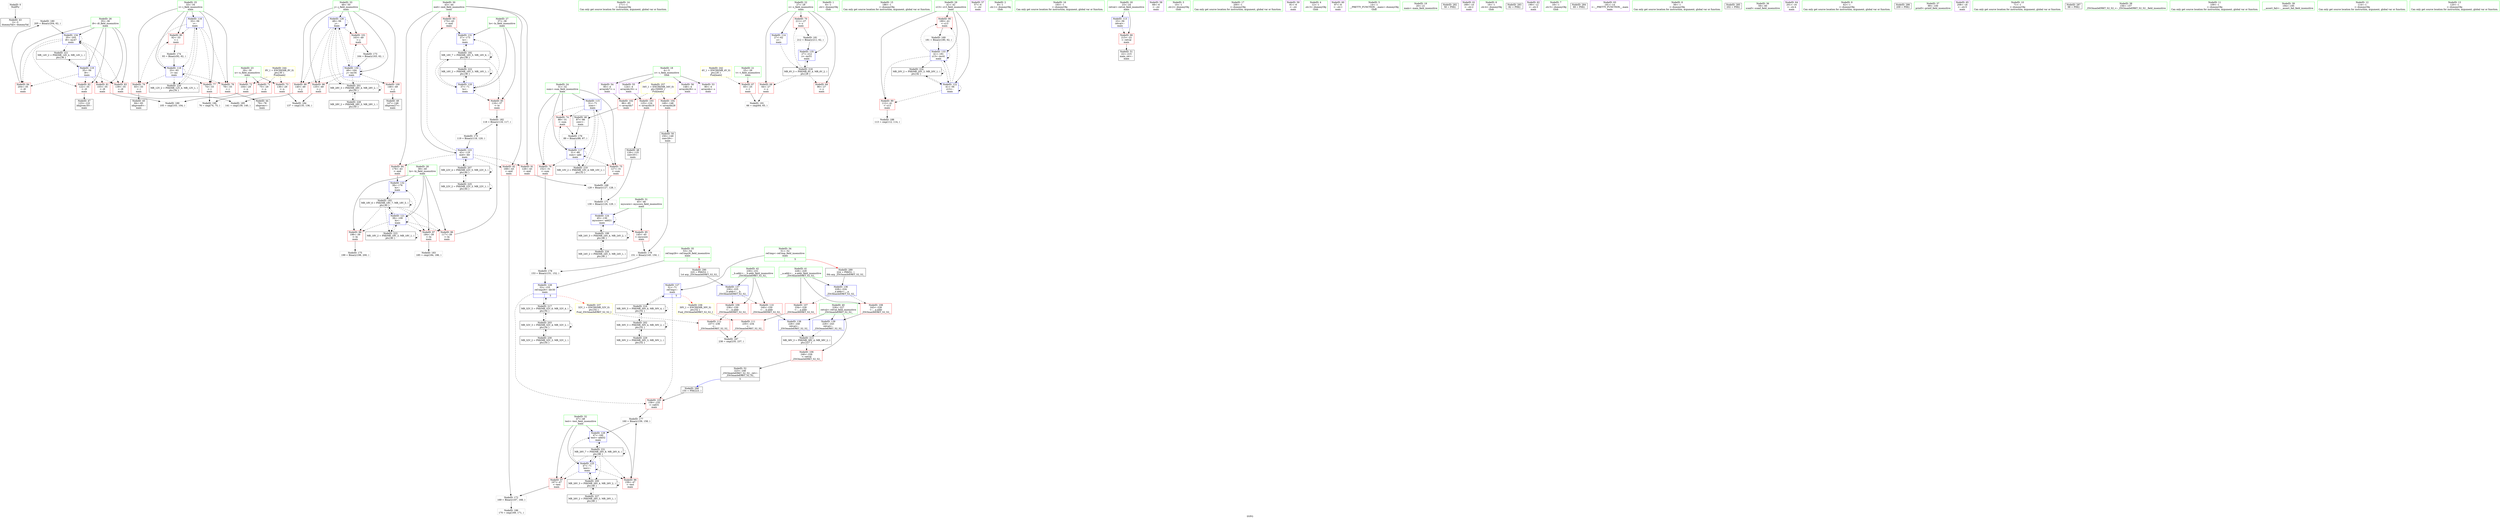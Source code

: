 digraph "SVFG" {
	label="SVFG";

	Node0x562bd6162570 [shape=record,color=grey,label="{NodeID: 0\nNullPtr}"];
	Node0x562bd6162570 -> Node0x562bd6184830[style=solid];
	Node0x562bd618e300 [shape=record,color=grey,label="{NodeID: 180\n205 = Binary(204, 62, )\n}"];
	Node0x562bd618e300 -> Node0x562bd618b290[style=solid];
	Node0x562bd6184d40 [shape=record,color=red,label="{NodeID: 97\n167\<--47\n\<--test\nmain\n}"];
	Node0x562bd6184d40 -> Node0x562bd618d700[style=solid];
	Node0x562bd6182f00 [shape=record,color=green,label="{NodeID: 14\n171\<--1\n\<--dummyObj\nCan only get source location for instruction, argument, global var or function.}"];
	Node0x562bd61858a0 [shape=record,color=red,label="{NodeID: 111\n235\<--234\n\<--\n_ZSt3maxIeERKT_S2_S2_\n}"];
	Node0x562bd61858a0 -> Node0x562bd618ed80[style=solid];
	Node0x562bd6183b40 [shape=record,color=green,label="{NodeID: 28\n39\<--40\nhi\<--hi_field_insensitive\nmain\n}"];
	Node0x562bd6183b40 -> Node0x562bd6187b70[style=solid];
	Node0x562bd6183b40 -> Node0x562bd6187c40[style=solid];
	Node0x562bd6183b40 -> Node0x562bd6187d10[style=solid];
	Node0x562bd6183b40 -> Node0x562bd618a800[style=solid];
	Node0x562bd6183b40 -> Node0x562bd618b0f0[style=solid];
	Node0x562bd618ab40 [shape=record,color=blue,label="{NodeID: 125\n47\<--71\ntest\<--\nmain\n}"];
	Node0x562bd618ab40 -> Node0x562bd6184c70[style=dashed];
	Node0x562bd618ab40 -> Node0x562bd6184d40[style=dashed];
	Node0x562bd618ab40 -> Node0x562bd618ab40[style=dashed];
	Node0x562bd618ab40 -> Node0x562bd618ae80[style=dashed];
	Node0x562bd618ab40 -> Node0x562bd6198fa0[style=dashed];
	Node0x562bd618ab40 -> Node0x562bd61a2ea0[style=dashed];
	Node0x562bd6184760 [shape=record,color=green,label="{NodeID: 42\n230\<--231\n__b.addr\<--__b.addr_field_insensitive\n_ZSt3maxIeERKT_S2_S2_\n}"];
	Node0x562bd6184760 -> Node0x562bd6185700[style=solid];
	Node0x562bd6184760 -> Node0x562bd61857d0[style=solid];
	Node0x562bd6184760 -> Node0x562bd618b500[style=solid];
	Node0x562bd61a01a0 [shape=record,color=black,label="{NodeID: 222\nMR_16V_2 = PHI(MR_16V_3, MR_16V_1, )\npts\{38 \}\n}"];
	Node0x562bd61a01a0 -> Node0x562bd618a730[style=dashed];
	Node0x562bd61a01a0 -> Node0x562bd61a01a0[style=dashed];
	Node0x562bd618b6a0 [shape=record,color=blue,label="{NodeID: 139\n226\<--243\nretval\<--\n_ZSt3maxIeERKT_S2_S2_\n}"];
	Node0x562bd618b6a0 -> Node0x562bd619d8b0[style=dashed];
	Node0x562bd6186310 [shape=record,color=purple,label="{NodeID: 56\n148\<--4\narrayidx28\<--s\nmain\n}"];
	Node0x562bd6186310 -> Node0x562bd61852f0[style=solid];
	Node0x562bd61a47a0 [shape=record,color=yellow,style=double,label="{NodeID: 236\n30V_1 = ENCHI(MR_30V_0)\npts\{52 \}\nFun[_ZSt3maxIeERKT_S2_S2_]}"];
	Node0x562bd61a47a0 -> Node0x562bd61858a0[style=dashed];
	Node0x562bd6186e70 [shape=record,color=red,label="{NodeID: 70\n211\<--27\n\<--z\nmain\n}"];
	Node0x562bd6186e70 -> Node0x562bd618e480[style=solid];
	Node0x562bd61879d0 [shape=record,color=red,label="{NodeID: 84\n204\<--35\n\<--i9\nmain\n}"];
	Node0x562bd61879d0 -> Node0x562bd618e300[style=solid];
	Node0x562bd617d7b0 [shape=record,color=green,label="{NodeID: 1\n6\<--1\n.str\<--dummyObj\nGlob }"];
	Node0x562bd618e480 [shape=record,color=grey,label="{NodeID: 181\n212 = Binary(211, 62, )\n}"];
	Node0x562bd618e480 -> Node0x562bd618b360[style=solid];
	Node0x562bd6184e10 [shape=record,color=red,label="{NodeID: 98\n135\<--49\n\<--j\nmain\n}"];
	Node0x562bd6184e10 -> Node0x562bd618e900[style=solid];
	Node0x562bd6182fc0 [shape=record,color=green,label="{NodeID: 15\n186\<--1\n\<--dummyObj\nCan only get source location for instruction, argument, global var or function.}"];
	Node0x562bd6185970 [shape=record,color=red,label="{NodeID: 112\n237\<--236\n\<--\n_ZSt3maxIeERKT_S2_S2_\n}"];
	Node0x562bd6185970 -> Node0x562bd618ed80[style=solid];
	Node0x562bd6183c10 [shape=record,color=green,label="{NodeID: 29\n41\<--42\nz13\<--z13_field_insensitive\nmain\n}"];
	Node0x562bd6183c10 -> Node0x562bd6187de0[style=solid];
	Node0x562bd6183c10 -> Node0x562bd6187eb0[style=solid];
	Node0x562bd6183c10 -> Node0x562bd618a8d0[style=solid];
	Node0x562bd6183c10 -> Node0x562bd618b1c0[style=solid];
	Node0x562bd618ac10 [shape=record,color=blue,label="{NodeID: 126\n49\<--56\nj\<--\nmain\n}"];
	Node0x562bd618ac10 -> Node0x562bd6184e10[style=dashed];
	Node0x562bd618ac10 -> Node0x562bd6184ee0[style=dashed];
	Node0x562bd618ac10 -> Node0x562bd6184fb0[style=dashed];
	Node0x562bd618ac10 -> Node0x562bd6185080[style=dashed];
	Node0x562bd618ac10 -> Node0x562bd618ac10[style=dashed];
	Node0x562bd618ac10 -> Node0x562bd618af50[style=dashed];
	Node0x562bd618ac10 -> Node0x562bd61994a0[style=dashed];
	Node0x562bd6184830 [shape=record,color=black,label="{NodeID: 43\n2\<--3\ndummyVal\<--dummyVal\n}"];
	Node0x562bd61a06a0 [shape=record,color=black,label="{NodeID: 223\nMR_18V_2 = PHI(MR_18V_3, MR_18V_1, )\npts\{40 \}\n}"];
	Node0x562bd61a06a0 -> Node0x562bd618a800[style=dashed];
	Node0x562bd61a06a0 -> Node0x562bd61a06a0[style=dashed];
	Node0x562bd61863e0 [shape=record,color=purple,label="{NodeID: 57\n57\<--6\n\<--.str\nmain\n}"];
	Node0x562bd61a52c0 [shape=record,color=yellow,style=double,label="{NodeID: 237\n32V_1 = ENCHI(MR_32V_0)\npts\{54 \}\nFun[_ZSt3maxIeERKT_S2_S2_]}"];
	Node0x562bd61a52c0 -> Node0x562bd6185970[style=dashed];
	Node0x562bd6186f40 [shape=record,color=red,label="{NodeID: 71\n75\<--29\n\<--n\nmain\n}"];
	Node0x562bd6186f40 -> Node0x562bd618f200[style=solid];
	Node0x562bd618d100 [shape=record,color=grey,label="{NodeID: 168\n129 = Binary(127, 128, )\n}"];
	Node0x562bd618d100 -> Node0x562bd618d580[style=solid];
	Node0x562bd6187aa0 [shape=record,color=red,label="{NodeID: 85\n116\<--37\n\<--lo\nmain\n}"];
	Node0x562bd6187aa0 -> Node0x562bd618e600[style=solid];
	Node0x562bd617ffa0 [shape=record,color=green,label="{NodeID: 2\n8\<--1\n.str.1\<--dummyObj\nGlob }"];
	Node0x562bd618e600 [shape=record,color=grey,label="{NodeID: 182\n118 = Binary(116, 117, )\n}"];
	Node0x562bd618e600 -> Node0x562bd618d400[style=solid];
	Node0x562bd6184ee0 [shape=record,color=red,label="{NodeID: 99\n140\<--49\n\<--j\nmain\n}"];
	Node0x562bd6184ee0 -> Node0x562bd618ea80[style=solid];
	Node0x562bd61830c0 [shape=record,color=green,label="{NodeID: 16\n193\<--1\n\<--dummyObj\nCan only get source location for instruction, argument, global var or function.}"];
	Node0x562bd6185a40 [shape=record,color=blue,label="{NodeID: 113\n23\<--56\nretval\<--\nmain\n}"];
	Node0x562bd6185a40 -> Node0x562bd6186b30[style=dashed];
	Node0x562bd6183ce0 [shape=record,color=green,label="{NodeID: 30\n43\<--44\nmid\<--mid_field_insensitive\nmain\n}"];
	Node0x562bd6183ce0 -> Node0x562bd6187f80[style=solid];
	Node0x562bd6183ce0 -> Node0x562bd6188050[style=solid];
	Node0x562bd6183ce0 -> Node0x562bd6188120[style=solid];
	Node0x562bd6183ce0 -> Node0x562bd61881f0[style=solid];
	Node0x562bd6183ce0 -> Node0x562bd618a9a0[style=solid];
	Node0x562bd618ace0 [shape=record,color=blue,label="{NodeID: 127\n51\<--71\nref.tmp\<--\nmain\n|{|<s2>5}}"];
	Node0x562bd618ace0 -> Node0x562bd61853c0[style=dashed];
	Node0x562bd618ace0 -> Node0x562bd619e3a0[style=dashed];
	Node0x562bd618ace0:s2 -> Node0x562bd61a47a0[style=dashed,color=red];
	Node0x562bd6184930 [shape=record,color=black,label="{NodeID: 44\n79\<--78\nidxprom\<--\nmain\n}"];
	Node0x562bd61a0ba0 [shape=record,color=black,label="{NodeID: 224\nMR_20V_2 = PHI(MR_20V_3, MR_20V_1, )\npts\{42 \}\n}"];
	Node0x562bd61a0ba0 -> Node0x562bd618a8d0[style=dashed];
	Node0x562bd61a0ba0 -> Node0x562bd61a0ba0[style=dashed];
	Node0x562bd61864b0 [shape=record,color=purple,label="{NodeID: 58\n68\<--6\n\<--.str\nmain\n}"];
	Node0x562bd6187010 [shape=record,color=red,label="{NodeID: 72\n104\<--29\n\<--n\nmain\n}"];
	Node0x562bd6187010 -> Node0x562bd618f080[style=solid];
	Node0x562bd618d280 [shape=record,color=grey,label="{NodeID: 169\n181 = Binary(180, 62, )\n}"];
	Node0x562bd618d280 -> Node0x562bd618b1c0[style=solid];
	Node0x562bd6187b70 [shape=record,color=red,label="{NodeID: 86\n117\<--39\n\<--hi\nmain\n}"];
	Node0x562bd6187b70 -> Node0x562bd618e600[style=solid];
	Node0x562bd6162e90 [shape=record,color=green,label="{NodeID: 3\n10\<--1\n.str.2\<--dummyObj\nGlob }"];
	Node0x562bd618e780 [shape=record,color=grey,label="{NodeID: 183\n185 = cmp(184, 186, )\n}"];
	Node0x562bd6184fb0 [shape=record,color=red,label="{NodeID: 100\n146\<--49\n\<--j\nmain\n}"];
	Node0x562bd6184fb0 -> Node0x562bd6185d60[style=solid];
	Node0x562bd61831c0 [shape=record,color=green,label="{NodeID: 17\n200\<--1\n\<--dummyObj\nCan only get source location for instruction, argument, global var or function.}"];
	Node0x562bd6185b10 [shape=record,color=blue,label="{NodeID: 114\n27\<--62\nz\<--\nmain\n}"];
	Node0x562bd6185b10 -> Node0x562bd619eda0[style=dashed];
	Node0x562bd6183db0 [shape=record,color=green,label="{NodeID: 31\n45\<--46\nmyscore\<--myscore_field_insensitive\nmain\n}"];
	Node0x562bd6183db0 -> Node0x562bd61882c0[style=solid];
	Node0x562bd6183db0 -> Node0x562bd618aa70[style=solid];
	Node0x562bd618adb0 [shape=record,color=blue,label="{NodeID: 128\n53\<--153\nref.tmp26\<--div30\nmain\n|{|<s2>5}}"];
	Node0x562bd618adb0 -> Node0x562bd61853c0[style=dashed];
	Node0x562bd618adb0 -> Node0x562bd619e8a0[style=dashed];
	Node0x562bd618adb0:s2 -> Node0x562bd61a52c0[style=dashed,color=red];
	Node0x562bd6184a00 [shape=record,color=black,label="{NodeID: 45\n84\<--83\nidxprom6\<--\nmain\n}"];
	Node0x562bd61a10a0 [shape=record,color=black,label="{NodeID: 225\nMR_22V_2 = PHI(MR_22V_3, MR_22V_1, )\npts\{44 \}\n}"];
	Node0x562bd61a10a0 -> Node0x562bd619b2a0[style=dashed];
	Node0x562bd61a10a0 -> Node0x562bd61a10a0[style=dashed];
	Node0x562bd6186580 [shape=record,color=purple,label="{NodeID: 59\n81\<--6\n\<--.str\nmain\n}"];
	Node0x562bd61870e0 [shape=record,color=red,label="{NodeID: 73\n136\<--29\n\<--n\nmain\n}"];
	Node0x562bd61870e0 -> Node0x562bd618e900[style=solid];
	Node0x562bd618d400 [shape=record,color=grey,label="{NodeID: 170\n119 = Binary(118, 120, )\n}"];
	Node0x562bd618d400 -> Node0x562bd618a9a0[style=solid];
	Node0x562bd6187c40 [shape=record,color=red,label="{NodeID: 87\n184\<--39\n\<--hi\nmain\n}"];
	Node0x562bd6187c40 -> Node0x562bd618e780[style=solid];
	Node0x562bd6161310 [shape=record,color=green,label="{NodeID: 4\n12\<--1\n.str.3\<--dummyObj\nGlob }"];
	Node0x562bd618e900 [shape=record,color=grey,label="{NodeID: 184\n137 = cmp(135, 136, )\n}"];
	Node0x562bd6185080 [shape=record,color=red,label="{NodeID: 101\n163\<--49\n\<--j\nmain\n}"];
	Node0x562bd6185080 -> Node0x562bd618d880[style=solid];
	Node0x562bd61832c0 [shape=record,color=green,label="{NodeID: 18\n4\<--5\ns\<--s_field_insensitive\nGlob }"];
	Node0x562bd61832c0 -> Node0x562bd61860a0[style=solid];
	Node0x562bd61832c0 -> Node0x562bd6186170[style=solid];
	Node0x562bd61832c0 -> Node0x562bd6186240[style=solid];
	Node0x562bd61832c0 -> Node0x562bd6186310[style=solid];
	Node0x562bd6185be0 [shape=record,color=blue,label="{NodeID: 115\n31\<--71\nsum\<--\nmain\n}"];
	Node0x562bd6185be0 -> Node0x562bd61871b0[style=dashed];
	Node0x562bd6185be0 -> Node0x562bd6187280[style=dashed];
	Node0x562bd6185be0 -> Node0x562bd6187350[style=dashed];
	Node0x562bd6185be0 -> Node0x562bd618a4c0[style=dashed];
	Node0x562bd6185be0 -> Node0x562bd619f2a0[style=dashed];
	Node0x562bd6183e80 [shape=record,color=green,label="{NodeID: 32\n47\<--48\ntest\<--test_field_insensitive\nmain\n}"];
	Node0x562bd6183e80 -> Node0x562bd6184c70[style=solid];
	Node0x562bd6183e80 -> Node0x562bd6184d40[style=solid];
	Node0x562bd6183e80 -> Node0x562bd618ab40[style=solid];
	Node0x562bd6183e80 -> Node0x562bd618ae80[style=solid];
	Node0x562bd618ae80 [shape=record,color=blue,label="{NodeID: 129\n47\<--160\ntest\<--add32\nmain\n}"];
	Node0x562bd618ae80 -> Node0x562bd61a2ea0[style=dashed];
	Node0x562bd6184ad0 [shape=record,color=black,label="{NodeID: 46\n87\<--86\nconv\<--\nmain\n}"];
	Node0x562bd6184ad0 -> Node0x562bd618dd00[style=solid];
	Node0x562bd61a15a0 [shape=record,color=black,label="{NodeID: 226\nMR_24V_2 = PHI(MR_24V_3, MR_24V_1, )\npts\{46 \}\n}"];
	Node0x562bd61a15a0 -> Node0x562bd6198aa0[style=dashed];
	Node0x562bd6186650 [shape=record,color=purple,label="{NodeID: 60\n97\<--8\n\<--.str.1\nmain\n}"];
	Node0x562bd61871b0 [shape=record,color=red,label="{NodeID: 74\n88\<--31\n\<--sum\nmain\n}"];
	Node0x562bd61871b0 -> Node0x562bd618dd00[style=solid];
	Node0x562bd618d580 [shape=record,color=grey,label="{NodeID: 171\n130 = Binary(126, 129, )\n}"];
	Node0x562bd618d580 -> Node0x562bd618aa70[style=solid];
	Node0x562bd6187d10 [shape=record,color=red,label="{NodeID: 88\n198\<--39\n\<--hi\nmain\n}"];
	Node0x562bd6187d10 -> Node0x562bd618db80[style=solid];
	Node0x562bd6161460 [shape=record,color=green,label="{NodeID: 5\n14\<--1\n__PRETTY_FUNCTION__.main\<--dummyObj\nGlob }"];
	Node0x562bd618ea80 [shape=record,color=grey,label="{NodeID: 185\n141 = cmp(139, 140, )\n}"];
	Node0x562bd6185150 [shape=record,color=red,label="{NodeID: 102\n86\<--85\n\<--arrayidx7\nmain\n}"];
	Node0x562bd6185150 -> Node0x562bd6184ad0[style=solid];
	Node0x562bd61833c0 [shape=record,color=green,label="{NodeID: 19\n20\<--21\nmain\<--main_field_insensitive\n}"];
	Node0x562bd61b64b0 [shape=record,color=black,label="{NodeID: 282\n58 = PHI()\n}"];
	Node0x562bd6198aa0 [shape=record,color=black,label="{NodeID: 199\nMR_24V_3 = PHI(MR_24V_4, MR_24V_2, )\npts\{46 \}\n}"];
	Node0x562bd6198aa0 -> Node0x562bd618aa70[style=dashed];
	Node0x562bd6198aa0 -> Node0x562bd6198aa0[style=dashed];
	Node0x562bd6198aa0 -> Node0x562bd61a15a0[style=dashed];
	Node0x562bd618a3f0 [shape=record,color=blue,label="{NodeID: 116\n33\<--56\ni\<--\nmain\n}"];
	Node0x562bd618a3f0 -> Node0x562bd6187420[style=dashed];
	Node0x562bd618a3f0 -> Node0x562bd61874f0[style=dashed];
	Node0x562bd618a3f0 -> Node0x562bd61875c0[style=dashed];
	Node0x562bd618a3f0 -> Node0x562bd6187690[style=dashed];
	Node0x562bd618a3f0 -> Node0x562bd618a590[style=dashed];
	Node0x562bd618a3f0 -> Node0x562bd619f7a0[style=dashed];
	Node0x562bd6183f50 [shape=record,color=green,label="{NodeID: 33\n49\<--50\nj\<--j_field_insensitive\nmain\n}"];
	Node0x562bd6183f50 -> Node0x562bd6184e10[style=solid];
	Node0x562bd6183f50 -> Node0x562bd6184ee0[style=solid];
	Node0x562bd6183f50 -> Node0x562bd6184fb0[style=solid];
	Node0x562bd6183f50 -> Node0x562bd6185080[style=solid];
	Node0x562bd6183f50 -> Node0x562bd618ac10[style=solid];
	Node0x562bd6183f50 -> Node0x562bd618af50[style=solid];
	Node0x562bd619d8b0 [shape=record,color=black,label="{NodeID: 213\nMR_38V_3 = PHI(MR_38V_4, MR_38V_2, )\npts\{227 \}\n}"];
	Node0x562bd619d8b0 -> Node0x562bd6185490[style=dashed];
	Node0x562bd618af50 [shape=record,color=blue,label="{NodeID: 130\n49\<--164\nj\<--inc34\nmain\n}"];
	Node0x562bd618af50 -> Node0x562bd6184e10[style=dashed];
	Node0x562bd618af50 -> Node0x562bd6184ee0[style=dashed];
	Node0x562bd618af50 -> Node0x562bd6184fb0[style=dashed];
	Node0x562bd618af50 -> Node0x562bd6185080[style=dashed];
	Node0x562bd618af50 -> Node0x562bd618ac10[style=dashed];
	Node0x562bd618af50 -> Node0x562bd618af50[style=dashed];
	Node0x562bd618af50 -> Node0x562bd61994a0[style=dashed];
	Node0x562bd6184ba0 [shape=record,color=black,label="{NodeID: 47\n123\<--122\nidxprom18\<--\nmain\n}"];
	Node0x562bd61a1aa0 [shape=record,color=black,label="{NodeID: 227\nMR_26V_2 = PHI(MR_26V_3, MR_26V_1, )\npts\{48 \}\n}"];
	Node0x562bd61a1aa0 -> Node0x562bd6198fa0[style=dashed];
	Node0x562bd6186720 [shape=record,color=purple,label="{NodeID: 61\n189\<--10\n\<--.str.2\nmain\n}"];
	Node0x562bd6187280 [shape=record,color=red,label="{NodeID: 75\n127\<--31\n\<--sum\nmain\n}"];
	Node0x562bd6187280 -> Node0x562bd618d100[style=solid];
	Node0x562bd618d700 [shape=record,color=grey,label="{NodeID: 172\n169 = Binary(167, 168, )\n}"];
	Node0x562bd618d700 -> Node0x562bd618ec00[style=solid];
	Node0x562bd6187de0 [shape=record,color=red,label="{NodeID: 89\n112\<--41\n\<--z13\nmain\n}"];
	Node0x562bd6187de0 -> Node0x562bd618ef00[style=solid];
	Node0x562bd61614f0 [shape=record,color=green,label="{NodeID: 6\n16\<--1\n.str.4\<--dummyObj\nGlob }"];
	Node0x562bd618ec00 [shape=record,color=grey,label="{NodeID: 186\n170 = cmp(169, 171, )\n}"];
	Node0x562bd6185220 [shape=record,color=red,label="{NodeID: 103\n125\<--124\n\<--arrayidx19\nmain\n}"];
	Node0x562bd6185220 -> Node0x562bd6185c90[style=solid];
	Node0x562bd61834c0 [shape=record,color=green,label="{NodeID: 20\n23\<--24\nretval\<--retval_field_insensitive\nmain\n}"];
	Node0x562bd61834c0 -> Node0x562bd6186b30[style=solid];
	Node0x562bd61834c0 -> Node0x562bd6185a40[style=solid];
	Node0x562bd61b65b0 [shape=record,color=black,label="{NodeID: 283\n82 = PHI()\n}"];
	Node0x562bd6198fa0 [shape=record,color=black,label="{NodeID: 200\nMR_26V_3 = PHI(MR_26V_4, MR_26V_2, )\npts\{48 \}\n}"];
	Node0x562bd6198fa0 -> Node0x562bd618ab40[style=dashed];
	Node0x562bd6198fa0 -> Node0x562bd6198fa0[style=dashed];
	Node0x562bd6198fa0 -> Node0x562bd61a1aa0[style=dashed];
	Node0x562bd618a4c0 [shape=record,color=blue,label="{NodeID: 117\n31\<--89\nsum\<--add\nmain\n}"];
	Node0x562bd618a4c0 -> Node0x562bd61871b0[style=dashed];
	Node0x562bd618a4c0 -> Node0x562bd6187280[style=dashed];
	Node0x562bd618a4c0 -> Node0x562bd6187350[style=dashed];
	Node0x562bd618a4c0 -> Node0x562bd618a4c0[style=dashed];
	Node0x562bd618a4c0 -> Node0x562bd619f2a0[style=dashed];
	Node0x562bd6184020 [shape=record,color=green,label="{NodeID: 34\n51\<--52\nref.tmp\<--ref.tmp_field_insensitive\nmain\n|{|<s1>5}}"];
	Node0x562bd6184020 -> Node0x562bd618ace0[style=solid];
	Node0x562bd6184020:s1 -> Node0x562bd61b6ca0[style=solid,color=red];
	Node0x562bd618b020 [shape=record,color=blue,label="{NodeID: 131\n37\<--173\nlo\<--\nmain\n}"];
	Node0x562bd618b020 -> Node0x562bd61967a0[style=dashed];
	Node0x562bd6185c90 [shape=record,color=black,label="{NodeID: 48\n126\<--125\nconv20\<--\nmain\n}"];
	Node0x562bd6185c90 -> Node0x562bd618d580[style=solid];
	Node0x562bd61a1fa0 [shape=record,color=black,label="{NodeID: 228\nMR_28V_2 = PHI(MR_28V_3, MR_28V_1, )\npts\{50 \}\n}"];
	Node0x562bd61a1fa0 -> Node0x562bd61994a0[style=dashed];
	Node0x562bd61867f0 [shape=record,color=purple,label="{NodeID: 62\n190\<--12\n\<--.str.3\nmain\n}"];
	Node0x562bd61a5750 [shape=record,color=yellow,style=double,label="{NodeID: 242\n4V_1 = ENCHI(MR_4V_0)\npts\{26 \}\nFun[main]}"];
	Node0x562bd61a5750 -> Node0x562bd6186c00[style=dashed];
	Node0x562bd6187350 [shape=record,color=red,label="{NodeID: 76\n152\<--31\n\<--sum\nmain\n}"];
	Node0x562bd6187350 -> Node0x562bd618e000[style=solid];
	Node0x562bd618d880 [shape=record,color=grey,label="{NodeID: 173\n164 = Binary(163, 62, )\n}"];
	Node0x562bd618d880 -> Node0x562bd618af50[style=solid];
	Node0x562bd6187eb0 [shape=record,color=red,label="{NodeID: 90\n180\<--41\n\<--z13\nmain\n}"];
	Node0x562bd6187eb0 -> Node0x562bd618d280[style=solid];
	Node0x562bd6182b10 [shape=record,color=green,label="{NodeID: 7\n18\<--1\n.str.5\<--dummyObj\nGlob }"];
	Node0x562bd618ed80 [shape=record,color=grey,label="{NodeID: 187\n238 = cmp(235, 237, )\n}"];
	Node0x562bd61852f0 [shape=record,color=red,label="{NodeID: 104\n149\<--148\n\<--arrayidx28\nmain\n}"];
	Node0x562bd61852f0 -> Node0x562bd6185e30[style=solid];
	Node0x562bd6183590 [shape=record,color=green,label="{NodeID: 21\n25\<--26\nt\<--t_field_insensitive\nmain\n}"];
	Node0x562bd6183590 -> Node0x562bd6186c00[style=solid];
	Node0x562bd61b66b0 [shape=record,color=black,label="{NodeID: 284\n69 = PHI()\n}"];
	Node0x562bd61994a0 [shape=record,color=black,label="{NodeID: 201\nMR_28V_3 = PHI(MR_28V_4, MR_28V_2, )\npts\{50 \}\n}"];
	Node0x562bd61994a0 -> Node0x562bd618ac10[style=dashed];
	Node0x562bd61994a0 -> Node0x562bd61994a0[style=dashed];
	Node0x562bd61994a0 -> Node0x562bd61a1fa0[style=dashed];
	Node0x562bd618a590 [shape=record,color=blue,label="{NodeID: 118\n33\<--93\ni\<--inc\nmain\n}"];
	Node0x562bd618a590 -> Node0x562bd6187420[style=dashed];
	Node0x562bd618a590 -> Node0x562bd61874f0[style=dashed];
	Node0x562bd618a590 -> Node0x562bd61875c0[style=dashed];
	Node0x562bd618a590 -> Node0x562bd6187690[style=dashed];
	Node0x562bd618a590 -> Node0x562bd618a590[style=dashed];
	Node0x562bd618a590 -> Node0x562bd619f7a0[style=dashed];
	Node0x562bd61840f0 [shape=record,color=green,label="{NodeID: 35\n53\<--54\nref.tmp26\<--ref.tmp26_field_insensitive\nmain\n|{|<s1>5}}"];
	Node0x562bd61840f0 -> Node0x562bd618adb0[style=solid];
	Node0x562bd61840f0:s1 -> Node0x562bd61b6da0[style=solid,color=red];
	Node0x562bd618b0f0 [shape=record,color=blue,label="{NodeID: 132\n39\<--176\nhi\<--\nmain\n}"];
	Node0x562bd618b0f0 -> Node0x562bd6196ca0[style=dashed];
	Node0x562bd6185d60 [shape=record,color=black,label="{NodeID: 49\n147\<--146\nidxprom27\<--\nmain\n}"];
	Node0x562bd61a24a0 [shape=record,color=black,label="{NodeID: 229\nMR_30V_2 = PHI(MR_30V_3, MR_30V_1, )\npts\{52 \}\n}"];
	Node0x562bd61a24a0 -> Node0x562bd61999a0[style=dashed];
	Node0x562bd61868c0 [shape=record,color=purple,label="{NodeID: 63\n191\<--14\n\<--__PRETTY_FUNCTION__.main\nmain\n}"];
	Node0x562bd6187420 [shape=record,color=red,label="{NodeID: 77\n74\<--33\n\<--i\nmain\n}"];
	Node0x562bd6187420 -> Node0x562bd618f200[style=solid];
	Node0x562bd61a64a0 [shape=record,color=yellow,style=double,label="{NodeID: 257\n34V_1 = ENCHI(MR_34V_0)\npts\{50000 \}\nFun[main]}"];
	Node0x562bd61a64a0 -> Node0x562bd6185150[style=dashed];
	Node0x562bd61a64a0 -> Node0x562bd6185220[style=dashed];
	Node0x562bd61a64a0 -> Node0x562bd61852f0[style=dashed];
	Node0x562bd618da00 [shape=record,color=grey,label="{NodeID: 174\n93 = Binary(92, 62, )\n}"];
	Node0x562bd618da00 -> Node0x562bd618a590[style=solid];
	Node0x562bd6187f80 [shape=record,color=red,label="{NodeID: 91\n128\<--43\n\<--mid\nmain\n}"];
	Node0x562bd6187f80 -> Node0x562bd618d100[style=solid];
	Node0x562bd6182ba0 [shape=record,color=green,label="{NodeID: 8\n56\<--1\n\<--dummyObj\nCan only get source location for instruction, argument, global var or function.}"];
	Node0x562bd618ef00 [shape=record,color=grey,label="{NodeID: 188\n113 = cmp(112, 114, )\n}"];
	Node0x562bd61853c0 [shape=record,color=red,label="{NodeID: 105\n158\<--155\n\<--call31\nmain\n}"];
	Node0x562bd61853c0 -> Node0x562bd618de80[style=solid];
	Node0x562bd6183660 [shape=record,color=green,label="{NodeID: 22\n27\<--28\nz\<--z_field_insensitive\nmain\n}"];
	Node0x562bd6183660 -> Node0x562bd6186cd0[style=solid];
	Node0x562bd6183660 -> Node0x562bd6186da0[style=solid];
	Node0x562bd6183660 -> Node0x562bd6186e70[style=solid];
	Node0x562bd6183660 -> Node0x562bd6185b10[style=solid];
	Node0x562bd6183660 -> Node0x562bd618b360[style=solid];
	Node0x562bd61b67b0 [shape=record,color=black,label="{NodeID: 285\n202 = PHI()\n}"];
	Node0x562bd61999a0 [shape=record,color=black,label="{NodeID: 202\nMR_30V_3 = PHI(MR_30V_4, MR_30V_2, )\npts\{52 \}\n}"];
	Node0x562bd61999a0 -> Node0x562bd61999a0[style=dashed];
	Node0x562bd61999a0 -> Node0x562bd619e3a0[style=dashed];
	Node0x562bd61999a0 -> Node0x562bd61a24a0[style=dashed];
	Node0x562bd618a660 [shape=record,color=blue,label="{NodeID: 119\n35\<--56\ni9\<--\nmain\n}"];
	Node0x562bd618a660 -> Node0x562bd6187760[style=dashed];
	Node0x562bd618a660 -> Node0x562bd6187830[style=dashed];
	Node0x562bd618a660 -> Node0x562bd6187900[style=dashed];
	Node0x562bd618a660 -> Node0x562bd61879d0[style=dashed];
	Node0x562bd618a660 -> Node0x562bd618b290[style=dashed];
	Node0x562bd618a660 -> Node0x562bd619fca0[style=dashed];
	Node0x562bd61841c0 [shape=record,color=green,label="{NodeID: 36\n59\<--60\nscanf\<--scanf_field_insensitive\n}"];
	Node0x562bd619e3a0 [shape=record,color=black,label="{NodeID: 216\nMR_30V_5 = PHI(MR_30V_6, MR_30V_4, )\npts\{52 \}\n}"];
	Node0x562bd619e3a0 -> Node0x562bd618ace0[style=dashed];
	Node0x562bd619e3a0 -> Node0x562bd61999a0[style=dashed];
	Node0x562bd619e3a0 -> Node0x562bd619e3a0[style=dashed];
	Node0x562bd618b1c0 [shape=record,color=blue,label="{NodeID: 133\n41\<--181\nz13\<--inc41\nmain\n}"];
	Node0x562bd618b1c0 -> Node0x562bd6187de0[style=dashed];
	Node0x562bd618b1c0 -> Node0x562bd6187eb0[style=dashed];
	Node0x562bd618b1c0 -> Node0x562bd618a8d0[style=dashed];
	Node0x562bd618b1c0 -> Node0x562bd618b1c0[style=dashed];
	Node0x562bd618b1c0 -> Node0x562bd61a0ba0[style=dashed];
	Node0x562bd6185e30 [shape=record,color=black,label="{NodeID: 50\n150\<--149\nconv29\<--\nmain\n}"];
	Node0x562bd6185e30 -> Node0x562bd618e180[style=solid];
	Node0x562bd61a29a0 [shape=record,color=black,label="{NodeID: 230\nMR_32V_2 = PHI(MR_32V_3, MR_32V_1, )\npts\{54 \}\n}"];
	Node0x562bd61a29a0 -> Node0x562bd6199ea0[style=dashed];
	Node0x562bd6186990 [shape=record,color=purple,label="{NodeID: 64\n201\<--16\n\<--.str.4\nmain\n}"];
	Node0x562bd61a5910 [shape=record,color=yellow,style=double,label="{NodeID: 244\n8V_1 = ENCHI(MR_8V_0)\npts\{30 \}\nFun[main]}"];
	Node0x562bd61a5910 -> Node0x562bd6186f40[style=dashed];
	Node0x562bd61a5910 -> Node0x562bd6187010[style=dashed];
	Node0x562bd61a5910 -> Node0x562bd61870e0[style=dashed];
	Node0x562bd61874f0 [shape=record,color=red,label="{NodeID: 78\n78\<--33\n\<--i\nmain\n}"];
	Node0x562bd61874f0 -> Node0x562bd6184930[style=solid];
	Node0x562bd618db80 [shape=record,color=grey,label="{NodeID: 175\n199 = Binary(198, 200, )\n}"];
	Node0x562bd6188050 [shape=record,color=red,label="{NodeID: 92\n168\<--43\n\<--mid\nmain\n}"];
	Node0x562bd6188050 -> Node0x562bd618d700[style=solid];
	Node0x562bd6182c30 [shape=record,color=green,label="{NodeID: 9\n62\<--1\n\<--dummyObj\nCan only get source location for instruction, argument, global var or function.}"];
	Node0x562bd618f080 [shape=record,color=grey,label="{NodeID: 189\n105 = cmp(103, 104, )\n}"];
	Node0x562bd6185490 [shape=record,color=red,label="{NodeID: 106\n246\<--226\n\<--retval\n_ZSt3maxIeERKT_S2_S2_\n}"];
	Node0x562bd6185490 -> Node0x562bd6185fd0[style=solid];
	Node0x562bd6183730 [shape=record,color=green,label="{NodeID: 23\n29\<--30\nn\<--n_field_insensitive\nmain\n}"];
	Node0x562bd6183730 -> Node0x562bd6186f40[style=solid];
	Node0x562bd6183730 -> Node0x562bd6187010[style=solid];
	Node0x562bd6183730 -> Node0x562bd61870e0[style=solid];
	Node0x562bd61b68b0 [shape=record,color=black,label="{NodeID: 286\n209 = PHI()\n}"];
	Node0x562bd6199ea0 [shape=record,color=black,label="{NodeID: 203\nMR_32V_3 = PHI(MR_32V_4, MR_32V_2, )\npts\{54 \}\n}"];
	Node0x562bd6199ea0 -> Node0x562bd6199ea0[style=dashed];
	Node0x562bd6199ea0 -> Node0x562bd619e8a0[style=dashed];
	Node0x562bd6199ea0 -> Node0x562bd61a29a0[style=dashed];
	Node0x562bd618a730 [shape=record,color=blue,label="{NodeID: 120\n37\<--71\nlo\<--\nmain\n}"];
	Node0x562bd618a730 -> Node0x562bd6187aa0[style=dashed];
	Node0x562bd618a730 -> Node0x562bd618a730[style=dashed];
	Node0x562bd618a730 -> Node0x562bd618b020[style=dashed];
	Node0x562bd618a730 -> Node0x562bd61967a0[style=dashed];
	Node0x562bd618a730 -> Node0x562bd61a01a0[style=dashed];
	Node0x562bd61842c0 [shape=record,color=green,label="{NodeID: 37\n99\<--100\nprintf\<--printf_field_insensitive\n}"];
	Node0x562bd619e8a0 [shape=record,color=black,label="{NodeID: 217\nMR_32V_5 = PHI(MR_32V_6, MR_32V_4, )\npts\{54 \}\n}"];
	Node0x562bd619e8a0 -> Node0x562bd618adb0[style=dashed];
	Node0x562bd619e8a0 -> Node0x562bd6199ea0[style=dashed];
	Node0x562bd619e8a0 -> Node0x562bd619e8a0[style=dashed];
	Node0x562bd618b290 [shape=record,color=blue,label="{NodeID: 134\n35\<--205\ni9\<--inc47\nmain\n}"];
	Node0x562bd618b290 -> Node0x562bd6187760[style=dashed];
	Node0x562bd618b290 -> Node0x562bd6187830[style=dashed];
	Node0x562bd618b290 -> Node0x562bd6187900[style=dashed];
	Node0x562bd618b290 -> Node0x562bd61879d0[style=dashed];
	Node0x562bd618b290 -> Node0x562bd618b290[style=dashed];
	Node0x562bd618b290 -> Node0x562bd619fca0[style=dashed];
	Node0x562bd6185f00 [shape=record,color=black,label="{NodeID: 51\n22\<--215\nmain_ret\<--\nmain\n}"];
	Node0x562bd61a2ea0 [shape=record,color=black,label="{NodeID: 231\nMR_26V_7 = PHI(MR_26V_8, MR_26V_6, )\npts\{48 \}\n}"];
	Node0x562bd61a2ea0 -> Node0x562bd6184c70[style=dashed];
	Node0x562bd61a2ea0 -> Node0x562bd6184d40[style=dashed];
	Node0x562bd61a2ea0 -> Node0x562bd618ab40[style=dashed];
	Node0x562bd61a2ea0 -> Node0x562bd618ae80[style=dashed];
	Node0x562bd61a2ea0 -> Node0x562bd6198fa0[style=dashed];
	Node0x562bd61a2ea0 -> Node0x562bd61a2ea0[style=dashed];
	Node0x562bd6186a60 [shape=record,color=purple,label="{NodeID: 65\n208\<--18\n\<--.str.5\nmain\n}"];
	Node0x562bd61875c0 [shape=record,color=red,label="{NodeID: 79\n83\<--33\n\<--i\nmain\n}"];
	Node0x562bd61875c0 -> Node0x562bd6184a00[style=solid];
	Node0x562bd618dd00 [shape=record,color=grey,label="{NodeID: 176\n89 = Binary(88, 87, )\n}"];
	Node0x562bd618dd00 -> Node0x562bd618a4c0[style=solid];
	Node0x562bd6188120 [shape=record,color=red,label="{NodeID: 93\n173\<--43\n\<--mid\nmain\n}"];
	Node0x562bd6188120 -> Node0x562bd618b020[style=solid];
	Node0x562bd6182cc0 [shape=record,color=green,label="{NodeID: 10\n71\<--1\n\<--dummyObj\nCan only get source location for instruction, argument, global var or function.}"];
	Node0x562bd618f200 [shape=record,color=grey,label="{NodeID: 190\n76 = cmp(74, 75, )\n}"];
	Node0x562bd6185560 [shape=record,color=red,label="{NodeID: 107\n234\<--228\n\<--__a.addr\n_ZSt3maxIeERKT_S2_S2_\n}"];
	Node0x562bd6185560 -> Node0x562bd61858a0[style=solid];
	Node0x562bd6183800 [shape=record,color=green,label="{NodeID: 24\n31\<--32\nsum\<--sum_field_insensitive\nmain\n}"];
	Node0x562bd6183800 -> Node0x562bd61871b0[style=solid];
	Node0x562bd6183800 -> Node0x562bd6187280[style=solid];
	Node0x562bd6183800 -> Node0x562bd6187350[style=solid];
	Node0x562bd6183800 -> Node0x562bd6185be0[style=solid];
	Node0x562bd6183800 -> Node0x562bd618a4c0[style=solid];
	Node0x562bd61b69b0 [shape=record,color=black,label="{NodeID: 287\n98 = PHI()\n}"];
	Node0x562bd618a800 [shape=record,color=blue,label="{NodeID: 121\n39\<--109\nhi\<--\nmain\n}"];
	Node0x562bd618a800 -> Node0x562bd6187b70[style=dashed];
	Node0x562bd618a800 -> Node0x562bd6187c40[style=dashed];
	Node0x562bd618a800 -> Node0x562bd6187d10[style=dashed];
	Node0x562bd618a800 -> Node0x562bd618a800[style=dashed];
	Node0x562bd618a800 -> Node0x562bd618b0f0[style=dashed];
	Node0x562bd618a800 -> Node0x562bd6196ca0[style=dashed];
	Node0x562bd618a800 -> Node0x562bd61a06a0[style=dashed];
	Node0x562bd61843c0 [shape=record,color=green,label="{NodeID: 38\n156\<--157\n_ZSt3maxIeERKT_S2_S2_\<--_ZSt3maxIeERKT_S2_S2__field_insensitive\n}"];
	Node0x562bd619eda0 [shape=record,color=black,label="{NodeID: 218\nMR_6V_3 = PHI(MR_6V_4, MR_6V_2, )\npts\{28 \}\n}"];
	Node0x562bd619eda0 -> Node0x562bd6186cd0[style=dashed];
	Node0x562bd619eda0 -> Node0x562bd6186da0[style=dashed];
	Node0x562bd619eda0 -> Node0x562bd6186e70[style=dashed];
	Node0x562bd619eda0 -> Node0x562bd618b360[style=dashed];
	Node0x562bd618b360 [shape=record,color=blue,label="{NodeID: 135\n27\<--212\nz\<--inc51\nmain\n}"];
	Node0x562bd618b360 -> Node0x562bd619eda0[style=dashed];
	Node0x562bd6185fd0 [shape=record,color=black,label="{NodeID: 52\n223\<--246\n_ZSt3maxIeERKT_S2_S2__ret\<--\n_ZSt3maxIeERKT_S2_S2_\n|{<s0>5}}"];
	Node0x562bd6185fd0:s0 -> Node0x562bd61b6ab0[style=solid,color=blue];
	Node0x562bd6186b30 [shape=record,color=red,label="{NodeID: 66\n215\<--23\n\<--retval\nmain\n}"];
	Node0x562bd6186b30 -> Node0x562bd6185f00[style=solid];
	Node0x562bd6187690 [shape=record,color=red,label="{NodeID: 80\n92\<--33\n\<--i\nmain\n}"];
	Node0x562bd6187690 -> Node0x562bd618da00[style=solid];
	Node0x562bd618de80 [shape=record,color=grey,label="{NodeID: 177\n160 = Binary(159, 158, )\n}"];
	Node0x562bd618de80 -> Node0x562bd618ae80[style=solid];
	Node0x562bd61881f0 [shape=record,color=red,label="{NodeID: 94\n176\<--43\n\<--mid\nmain\n}"];
	Node0x562bd61881f0 -> Node0x562bd618b0f0[style=solid];
	Node0x562bd6182d50 [shape=record,color=green,label="{NodeID: 11\n109\<--1\n\<--dummyObj\nCan only get source location for instruction, argument, global var or function.}"];
	Node0x562bd618f380 [shape=record,color=grey,label="{NodeID: 191\n66 = cmp(64, 65, )\n}"];
	Node0x562bd6185630 [shape=record,color=red,label="{NodeID: 108\n243\<--228\n\<--__a.addr\n_ZSt3maxIeERKT_S2_S2_\n}"];
	Node0x562bd6185630 -> Node0x562bd618b6a0[style=solid];
	Node0x562bd61838d0 [shape=record,color=green,label="{NodeID: 25\n33\<--34\ni\<--i_field_insensitive\nmain\n}"];
	Node0x562bd61838d0 -> Node0x562bd6187420[style=solid];
	Node0x562bd61838d0 -> Node0x562bd61874f0[style=solid];
	Node0x562bd61838d0 -> Node0x562bd61875c0[style=solid];
	Node0x562bd61838d0 -> Node0x562bd6187690[style=solid];
	Node0x562bd61838d0 -> Node0x562bd618a3f0[style=solid];
	Node0x562bd61838d0 -> Node0x562bd618a590[style=solid];
	Node0x562bd61b6ab0 [shape=record,color=black,label="{NodeID: 288\n155 = PHI(223, )\n}"];
	Node0x562bd61b6ab0 -> Node0x562bd61853c0[style=solid];
	Node0x562bd618a8d0 [shape=record,color=blue,label="{NodeID: 122\n41\<--56\nz13\<--\nmain\n}"];
	Node0x562bd618a8d0 -> Node0x562bd6187de0[style=dashed];
	Node0x562bd618a8d0 -> Node0x562bd6187eb0[style=dashed];
	Node0x562bd618a8d0 -> Node0x562bd618a8d0[style=dashed];
	Node0x562bd618a8d0 -> Node0x562bd618b1c0[style=dashed];
	Node0x562bd618a8d0 -> Node0x562bd61a0ba0[style=dashed];
	Node0x562bd61844c0 [shape=record,color=green,label="{NodeID: 39\n194\<--195\n__assert_fail\<--__assert_fail_field_insensitive\n}"];
	Node0x562bd619f2a0 [shape=record,color=black,label="{NodeID: 219\nMR_10V_2 = PHI(MR_10V_4, MR_10V_1, )\npts\{32 \}\n}"];
	Node0x562bd619f2a0 -> Node0x562bd6185be0[style=dashed];
	Node0x562bd618b430 [shape=record,color=blue,label="{NodeID: 136\n228\<--224\n__a.addr\<--__a\n_ZSt3maxIeERKT_S2_S2_\n}"];
	Node0x562bd618b430 -> Node0x562bd6185560[style=dashed];
	Node0x562bd618b430 -> Node0x562bd6185630[style=dashed];
	Node0x562bd61860a0 [shape=record,color=purple,label="{NodeID: 53\n80\<--4\narrayidx\<--s\nmain\n}"];
	Node0x562bd6186c00 [shape=record,color=red,label="{NodeID: 67\n65\<--25\n\<--t\nmain\n}"];
	Node0x562bd6186c00 -> Node0x562bd618f380[style=solid];
	Node0x562bd6187760 [shape=record,color=red,label="{NodeID: 81\n103\<--35\n\<--i9\nmain\n}"];
	Node0x562bd6187760 -> Node0x562bd618f080[style=solid];
	Node0x562bd618e000 [shape=record,color=grey,label="{NodeID: 178\n153 = Binary(151, 152, )\n}"];
	Node0x562bd618e000 -> Node0x562bd618adb0[style=solid];
	Node0x562bd61882c0 [shape=record,color=red,label="{NodeID: 95\n145\<--45\n\<--myscore\nmain\n}"];
	Node0x562bd61882c0 -> Node0x562bd618e180[style=solid];
	Node0x562bd6182de0 [shape=record,color=green,label="{NodeID: 12\n114\<--1\n\<--dummyObj\nCan only get source location for instruction, argument, global var or function.}"];
	Node0x562bd61967a0 [shape=record,color=black,label="{NodeID: 192\nMR_16V_7 = PHI(MR_16V_5, MR_16V_6, )\npts\{38 \}\n}"];
	Node0x562bd61967a0 -> Node0x562bd6187aa0[style=dashed];
	Node0x562bd61967a0 -> Node0x562bd618a730[style=dashed];
	Node0x562bd61967a0 -> Node0x562bd618b020[style=dashed];
	Node0x562bd61967a0 -> Node0x562bd61967a0[style=dashed];
	Node0x562bd61967a0 -> Node0x562bd61a01a0[style=dashed];
	Node0x562bd6185700 [shape=record,color=red,label="{NodeID: 109\n236\<--230\n\<--__b.addr\n_ZSt3maxIeERKT_S2_S2_\n}"];
	Node0x562bd6185700 -> Node0x562bd6185970[style=solid];
	Node0x562bd61839a0 [shape=record,color=green,label="{NodeID: 26\n35\<--36\ni9\<--i9_field_insensitive\nmain\n}"];
	Node0x562bd61839a0 -> Node0x562bd6187760[style=solid];
	Node0x562bd61839a0 -> Node0x562bd6187830[style=solid];
	Node0x562bd61839a0 -> Node0x562bd6187900[style=solid];
	Node0x562bd61839a0 -> Node0x562bd61879d0[style=solid];
	Node0x562bd61839a0 -> Node0x562bd618a660[style=solid];
	Node0x562bd61839a0 -> Node0x562bd618b290[style=solid];
	Node0x562bd61b6ca0 [shape=record,color=black,label="{NodeID: 289\n224 = PHI(51, )\n0th arg _ZSt3maxIeERKT_S2_S2_ }"];
	Node0x562bd61b6ca0 -> Node0x562bd618b430[style=solid];
	Node0x562bd618a9a0 [shape=record,color=blue,label="{NodeID: 123\n43\<--119\nmid\<--div\nmain\n}"];
	Node0x562bd618a9a0 -> Node0x562bd6187f80[style=dashed];
	Node0x562bd618a9a0 -> Node0x562bd6188050[style=dashed];
	Node0x562bd618a9a0 -> Node0x562bd6188120[style=dashed];
	Node0x562bd618a9a0 -> Node0x562bd61881f0[style=dashed];
	Node0x562bd618a9a0 -> Node0x562bd619b2a0[style=dashed];
	Node0x562bd61845c0 [shape=record,color=green,label="{NodeID: 40\n226\<--227\nretval\<--retval_field_insensitive\n_ZSt3maxIeERKT_S2_S2_\n}"];
	Node0x562bd61845c0 -> Node0x562bd6185490[style=solid];
	Node0x562bd61845c0 -> Node0x562bd618b5d0[style=solid];
	Node0x562bd61845c0 -> Node0x562bd618b6a0[style=solid];
	Node0x562bd619f7a0 [shape=record,color=black,label="{NodeID: 220\nMR_12V_2 = PHI(MR_12V_4, MR_12V_1, )\npts\{34 \}\n}"];
	Node0x562bd619f7a0 -> Node0x562bd618a3f0[style=dashed];
	Node0x562bd618b500 [shape=record,color=blue,label="{NodeID: 137\n230\<--225\n__b.addr\<--__b\n_ZSt3maxIeERKT_S2_S2_\n}"];
	Node0x562bd618b500 -> Node0x562bd6185700[style=dashed];
	Node0x562bd618b500 -> Node0x562bd61857d0[style=dashed];
	Node0x562bd6186170 [shape=record,color=purple,label="{NodeID: 54\n85\<--4\narrayidx7\<--s\nmain\n}"];
	Node0x562bd6186170 -> Node0x562bd6185150[style=solid];
	Node0x562bd6186cd0 [shape=record,color=red,label="{NodeID: 68\n64\<--27\n\<--z\nmain\n}"];
	Node0x562bd6186cd0 -> Node0x562bd618f380[style=solid];
	Node0x562bd6187830 [shape=record,color=red,label="{NodeID: 82\n122\<--35\n\<--i9\nmain\n}"];
	Node0x562bd6187830 -> Node0x562bd6184ba0[style=solid];
	Node0x562bd618e180 [shape=record,color=grey,label="{NodeID: 179\n151 = Binary(145, 150, )\n}"];
	Node0x562bd618e180 -> Node0x562bd618e000[style=solid];
	Node0x562bd6184c70 [shape=record,color=red,label="{NodeID: 96\n159\<--47\n\<--test\nmain\n}"];
	Node0x562bd6184c70 -> Node0x562bd618de80[style=solid];
	Node0x562bd6182e70 [shape=record,color=green,label="{NodeID: 13\n120\<--1\n\<--dummyObj\nCan only get source location for instruction, argument, global var or function.}"];
	Node0x562bd6196ca0 [shape=record,color=black,label="{NodeID: 193\nMR_18V_6 = PHI(MR_18V_7, MR_18V_5, )\npts\{40 \}\n}"];
	Node0x562bd6196ca0 -> Node0x562bd6187b70[style=dashed];
	Node0x562bd6196ca0 -> Node0x562bd6187c40[style=dashed];
	Node0x562bd6196ca0 -> Node0x562bd6187d10[style=dashed];
	Node0x562bd6196ca0 -> Node0x562bd618a800[style=dashed];
	Node0x562bd6196ca0 -> Node0x562bd618b0f0[style=dashed];
	Node0x562bd6196ca0 -> Node0x562bd6196ca0[style=dashed];
	Node0x562bd6196ca0 -> Node0x562bd61a06a0[style=dashed];
	Node0x562bd61857d0 [shape=record,color=red,label="{NodeID: 110\n240\<--230\n\<--__b.addr\n_ZSt3maxIeERKT_S2_S2_\n}"];
	Node0x562bd61857d0 -> Node0x562bd618b5d0[style=solid];
	Node0x562bd6183a70 [shape=record,color=green,label="{NodeID: 27\n37\<--38\nlo\<--lo_field_insensitive\nmain\n}"];
	Node0x562bd6183a70 -> Node0x562bd6187aa0[style=solid];
	Node0x562bd6183a70 -> Node0x562bd618a730[style=solid];
	Node0x562bd6183a70 -> Node0x562bd618b020[style=solid];
	Node0x562bd61b6da0 [shape=record,color=black,label="{NodeID: 290\n225 = PHI(53, )\n1st arg _ZSt3maxIeERKT_S2_S2_ }"];
	Node0x562bd61b6da0 -> Node0x562bd618b500[style=solid];
	Node0x562bd619b2a0 [shape=record,color=black,label="{NodeID: 207\nMR_22V_4 = PHI(MR_22V_5, MR_22V_3, )\npts\{44 \}\n}"];
	Node0x562bd619b2a0 -> Node0x562bd618a9a0[style=dashed];
	Node0x562bd619b2a0 -> Node0x562bd619b2a0[style=dashed];
	Node0x562bd619b2a0 -> Node0x562bd61a10a0[style=dashed];
	Node0x562bd618aa70 [shape=record,color=blue,label="{NodeID: 124\n45\<--130\nmyscore\<--add21\nmain\n}"];
	Node0x562bd618aa70 -> Node0x562bd61882c0[style=dashed];
	Node0x562bd618aa70 -> Node0x562bd618aa70[style=dashed];
	Node0x562bd618aa70 -> Node0x562bd6198aa0[style=dashed];
	Node0x562bd6184690 [shape=record,color=green,label="{NodeID: 41\n228\<--229\n__a.addr\<--__a.addr_field_insensitive\n_ZSt3maxIeERKT_S2_S2_\n}"];
	Node0x562bd6184690 -> Node0x562bd6185560[style=solid];
	Node0x562bd6184690 -> Node0x562bd6185630[style=solid];
	Node0x562bd6184690 -> Node0x562bd618b430[style=solid];
	Node0x562bd619fca0 [shape=record,color=black,label="{NodeID: 221\nMR_14V_2 = PHI(MR_14V_4, MR_14V_1, )\npts\{36 \}\n}"];
	Node0x562bd619fca0 -> Node0x562bd618a660[style=dashed];
	Node0x562bd618b5d0 [shape=record,color=blue,label="{NodeID: 138\n226\<--240\nretval\<--\n_ZSt3maxIeERKT_S2_S2_\n}"];
	Node0x562bd618b5d0 -> Node0x562bd619d8b0[style=dashed];
	Node0x562bd6186240 [shape=record,color=purple,label="{NodeID: 55\n124\<--4\narrayidx19\<--s\nmain\n}"];
	Node0x562bd6186240 -> Node0x562bd6185220[style=solid];
	Node0x562bd6186da0 [shape=record,color=red,label="{NodeID: 69\n96\<--27\n\<--z\nmain\n}"];
	Node0x562bd6187900 [shape=record,color=red,label="{NodeID: 83\n139\<--35\n\<--i9\nmain\n}"];
	Node0x562bd6187900 -> Node0x562bd618ea80[style=solid];
}

